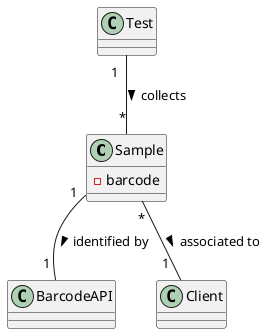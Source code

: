 @startuml

class Sample {
-barcode
}
class BarcodeAPI
class Client
class Test

Sample "1"--"1 " BarcodeAPI : identified by >
Sample "*"--"1  " Client : associated to >
Test "1  "--"*" Sample : collects >

@enduml